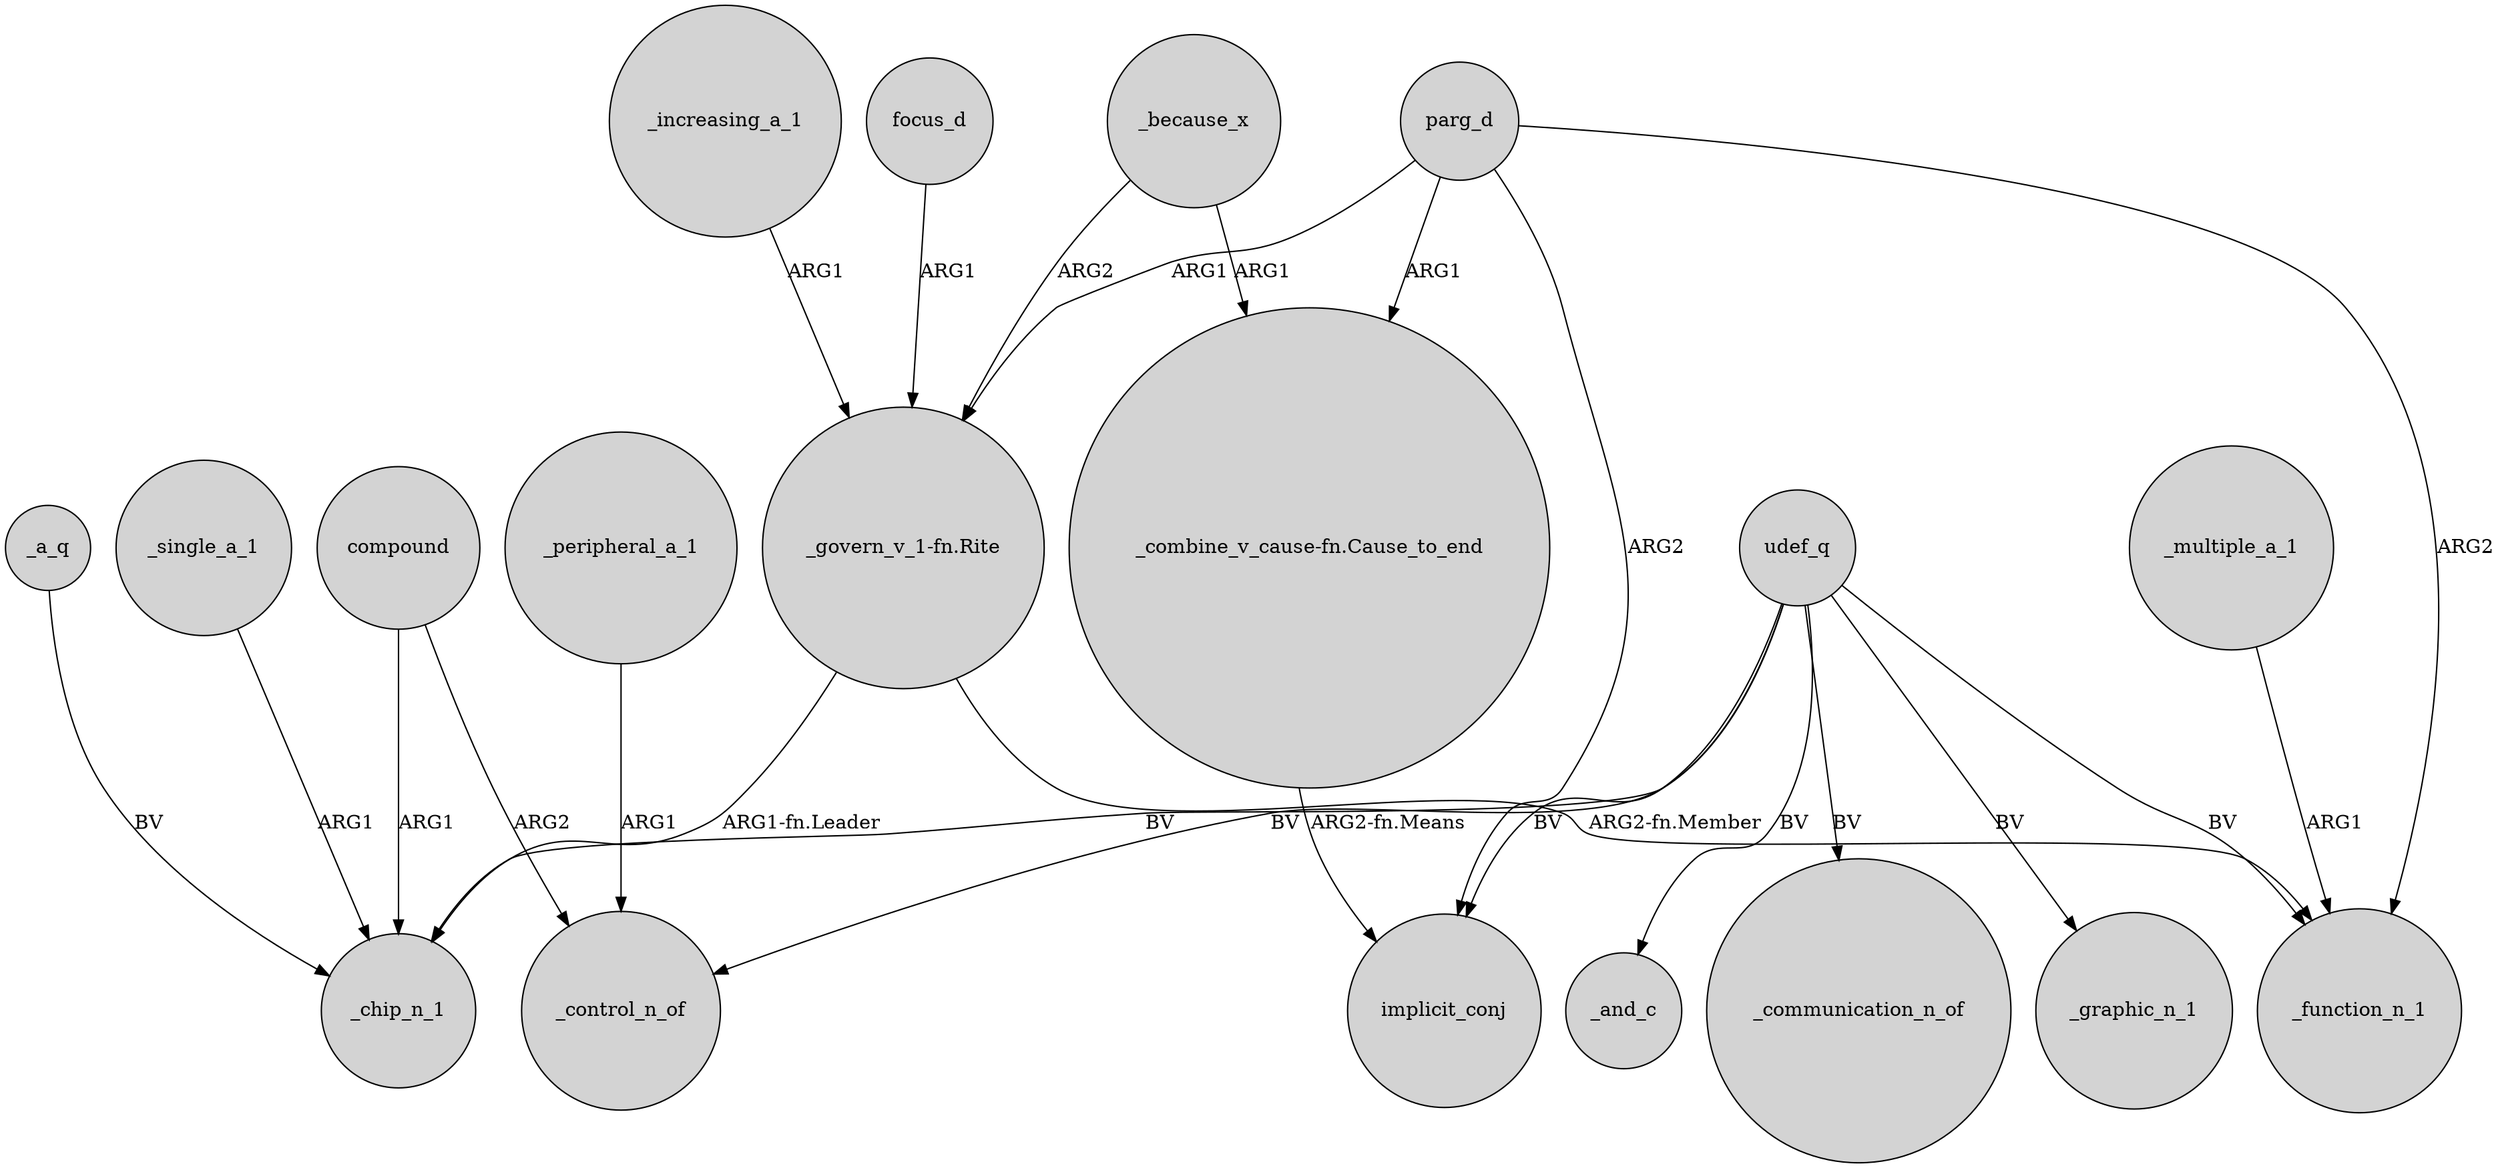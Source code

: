 digraph {
	node [shape=circle style=filled]
	_a_q -> _chip_n_1 [label=BV]
	_because_x -> "_combine_v_cause-fn.Cause_to_end" [label=ARG1]
	parg_d -> "_combine_v_cause-fn.Cause_to_end" [label=ARG1]
	udef_q -> _control_n_of [label=BV]
	_peripheral_a_1 -> _control_n_of [label=ARG1]
	"_combine_v_cause-fn.Cause_to_end" -> implicit_conj [label="ARG2-fn.Means"]
	"_govern_v_1-fn.Rite" -> _function_n_1 [label="ARG2-fn.Member"]
	_single_a_1 -> _chip_n_1 [label=ARG1]
	udef_q -> _and_c [label=BV]
	parg_d -> implicit_conj [label=ARG2]
	_increasing_a_1 -> "_govern_v_1-fn.Rite" [label=ARG1]
	compound -> _control_n_of [label=ARG2]
	"_govern_v_1-fn.Rite" -> _chip_n_1 [label="ARG1-fn.Leader"]
	udef_q -> _communication_n_of [label=BV]
	udef_q -> _graphic_n_1 [label=BV]
	_multiple_a_1 -> _function_n_1 [label=ARG1]
	focus_d -> "_govern_v_1-fn.Rite" [label=ARG1]
	parg_d -> _function_n_1 [label=ARG2]
	compound -> _chip_n_1 [label=ARG1]
	_because_x -> "_govern_v_1-fn.Rite" [label=ARG2]
	udef_q -> _chip_n_1 [label=BV]
	parg_d -> "_govern_v_1-fn.Rite" [label=ARG1]
	udef_q -> implicit_conj [label=BV]
	udef_q -> _function_n_1 [label=BV]
}
